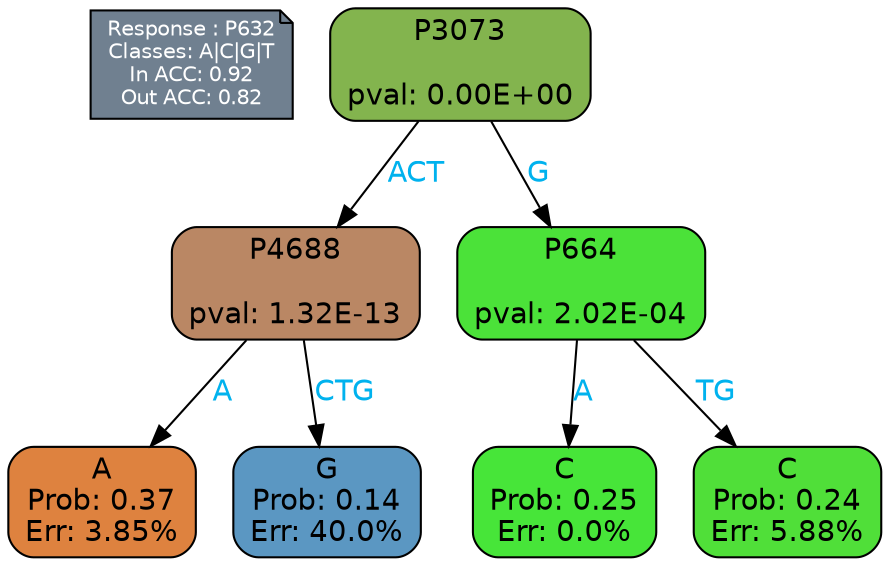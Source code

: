 digraph Tree {
node [shape=box, style="filled, rounded", color="black", fontname=helvetica] ;
graph [ranksep=equally, splines=polylines, bgcolor=transparent, dpi=600] ;
edge [fontname=helvetica] ;
LEGEND [label="Response : P632
Classes: A|C|G|T
In ACC: 0.92
Out ACC: 0.82
",shape=note,align=left,style=filled,fillcolor="slategray",fontcolor="white",fontsize=10];1 [label="P3073

pval: 0.00E+00", fillcolor="#83b44e"] ;
2 [label="P4688

pval: 1.32E-13", fillcolor="#ba8764"] ;
3 [label="A
Prob: 0.37
Err: 3.85%", fillcolor="#de823f"] ;
4 [label="G
Prob: 0.14
Err: 40.0%", fillcolor="#5b97c2"] ;
5 [label="P664

pval: 2.02E-04", fillcolor="#4be239"] ;
6 [label="C
Prob: 0.25
Err: 0.0%", fillcolor="#47e539"] ;
7 [label="C
Prob: 0.24
Err: 5.88%", fillcolor="#50df39"] ;
1 -> 2 [label="ACT",fontcolor=deepskyblue2] ;
1 -> 5 [label="G",fontcolor=deepskyblue2] ;
2 -> 3 [label="A",fontcolor=deepskyblue2] ;
2 -> 4 [label="CTG",fontcolor=deepskyblue2] ;
5 -> 6 [label="A",fontcolor=deepskyblue2] ;
5 -> 7 [label="TG",fontcolor=deepskyblue2] ;
{rank = same; 3;4;6;7;}{rank = same; LEGEND;1;}}